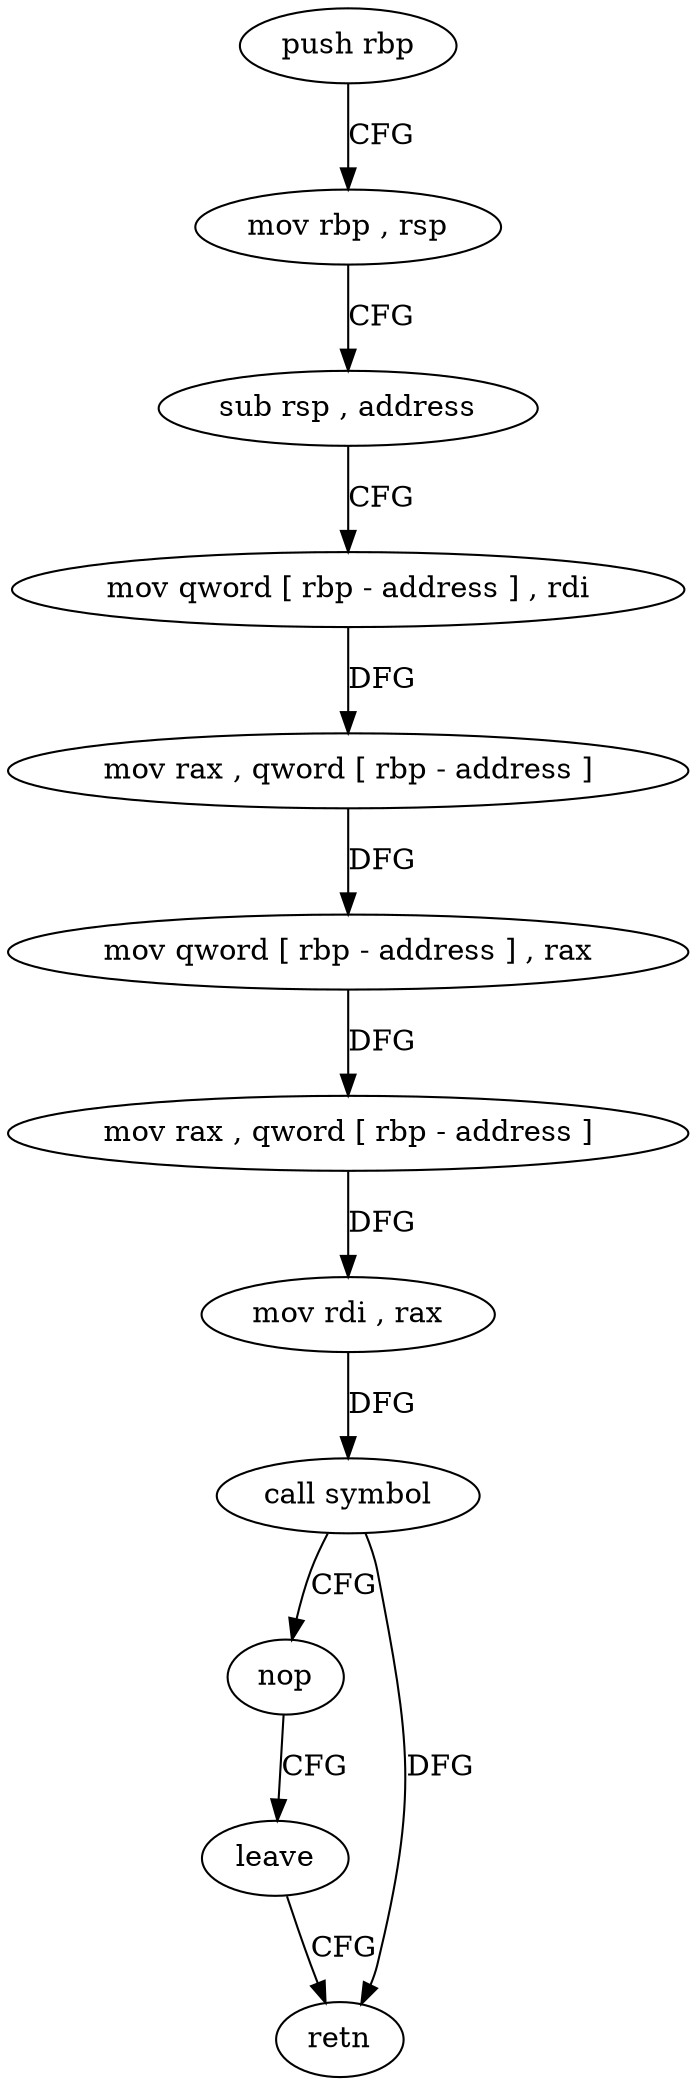 digraph "func" {
"110521" [label = "push rbp" ]
"110522" [label = "mov rbp , rsp" ]
"110525" [label = "sub rsp , address" ]
"110529" [label = "mov qword [ rbp - address ] , rdi" ]
"110533" [label = "mov rax , qword [ rbp - address ]" ]
"110537" [label = "mov qword [ rbp - address ] , rax" ]
"110541" [label = "mov rax , qword [ rbp - address ]" ]
"110545" [label = "mov rdi , rax" ]
"110548" [label = "call symbol" ]
"110553" [label = "nop" ]
"110554" [label = "leave" ]
"110555" [label = "retn" ]
"110521" -> "110522" [ label = "CFG" ]
"110522" -> "110525" [ label = "CFG" ]
"110525" -> "110529" [ label = "CFG" ]
"110529" -> "110533" [ label = "DFG" ]
"110533" -> "110537" [ label = "DFG" ]
"110537" -> "110541" [ label = "DFG" ]
"110541" -> "110545" [ label = "DFG" ]
"110545" -> "110548" [ label = "DFG" ]
"110548" -> "110553" [ label = "CFG" ]
"110548" -> "110555" [ label = "DFG" ]
"110553" -> "110554" [ label = "CFG" ]
"110554" -> "110555" [ label = "CFG" ]
}
